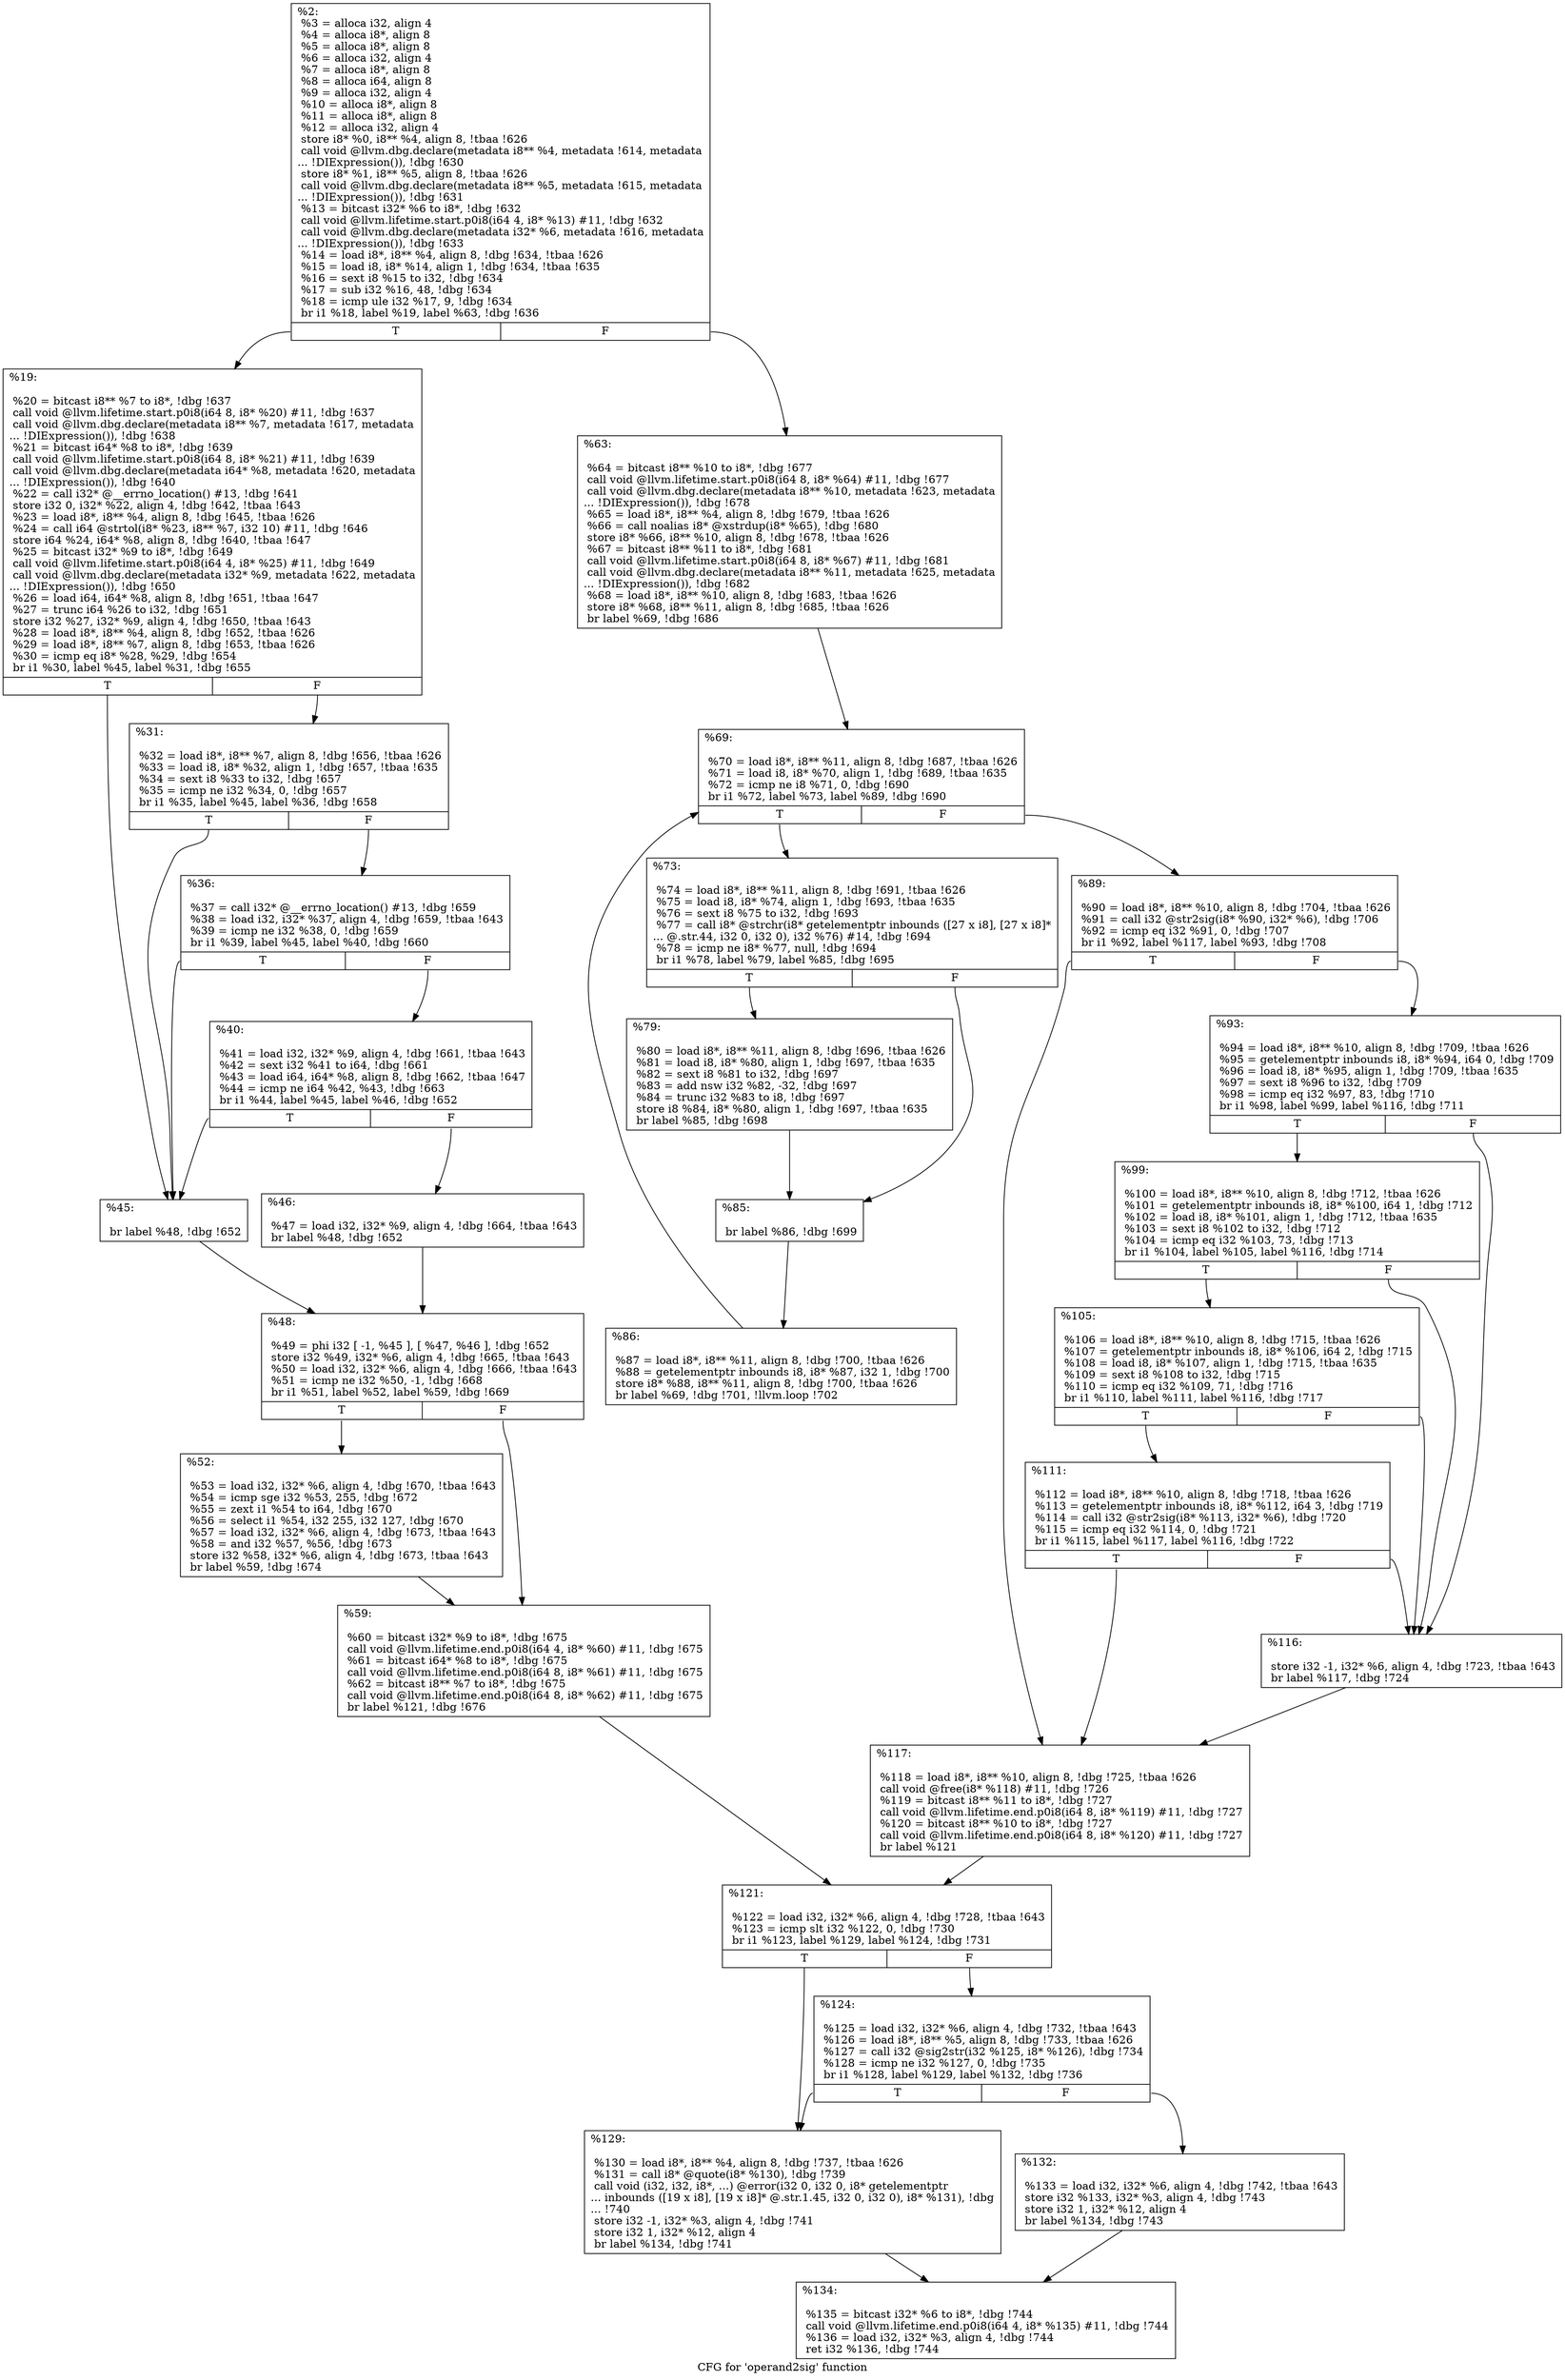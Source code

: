digraph "CFG for 'operand2sig' function" {
	label="CFG for 'operand2sig' function";

	Node0x1e4e400 [shape=record,label="{%2:\l  %3 = alloca i32, align 4\l  %4 = alloca i8*, align 8\l  %5 = alloca i8*, align 8\l  %6 = alloca i32, align 4\l  %7 = alloca i8*, align 8\l  %8 = alloca i64, align 8\l  %9 = alloca i32, align 4\l  %10 = alloca i8*, align 8\l  %11 = alloca i8*, align 8\l  %12 = alloca i32, align 4\l  store i8* %0, i8** %4, align 8, !tbaa !626\l  call void @llvm.dbg.declare(metadata i8** %4, metadata !614, metadata\l... !DIExpression()), !dbg !630\l  store i8* %1, i8** %5, align 8, !tbaa !626\l  call void @llvm.dbg.declare(metadata i8** %5, metadata !615, metadata\l... !DIExpression()), !dbg !631\l  %13 = bitcast i32* %6 to i8*, !dbg !632\l  call void @llvm.lifetime.start.p0i8(i64 4, i8* %13) #11, !dbg !632\l  call void @llvm.dbg.declare(metadata i32* %6, metadata !616, metadata\l... !DIExpression()), !dbg !633\l  %14 = load i8*, i8** %4, align 8, !dbg !634, !tbaa !626\l  %15 = load i8, i8* %14, align 1, !dbg !634, !tbaa !635\l  %16 = sext i8 %15 to i32, !dbg !634\l  %17 = sub i32 %16, 48, !dbg !634\l  %18 = icmp ule i32 %17, 9, !dbg !634\l  br i1 %18, label %19, label %63, !dbg !636\l|{<s0>T|<s1>F}}"];
	Node0x1e4e400:s0 -> Node0x1e4e4b0;
	Node0x1e4e400:s1 -> Node0x1e4e780;
	Node0x1e4e4b0 [shape=record,label="{%19:\l\l  %20 = bitcast i8** %7 to i8*, !dbg !637\l  call void @llvm.lifetime.start.p0i8(i64 8, i8* %20) #11, !dbg !637\l  call void @llvm.dbg.declare(metadata i8** %7, metadata !617, metadata\l... !DIExpression()), !dbg !638\l  %21 = bitcast i64* %8 to i8*, !dbg !639\l  call void @llvm.lifetime.start.p0i8(i64 8, i8* %21) #11, !dbg !639\l  call void @llvm.dbg.declare(metadata i64* %8, metadata !620, metadata\l... !DIExpression()), !dbg !640\l  %22 = call i32* @__errno_location() #13, !dbg !641\l  store i32 0, i32* %22, align 4, !dbg !642, !tbaa !643\l  %23 = load i8*, i8** %4, align 8, !dbg !645, !tbaa !626\l  %24 = call i64 @strtol(i8* %23, i8** %7, i32 10) #11, !dbg !646\l  store i64 %24, i64* %8, align 8, !dbg !640, !tbaa !647\l  %25 = bitcast i32* %9 to i8*, !dbg !649\l  call void @llvm.lifetime.start.p0i8(i64 4, i8* %25) #11, !dbg !649\l  call void @llvm.dbg.declare(metadata i32* %9, metadata !622, metadata\l... !DIExpression()), !dbg !650\l  %26 = load i64, i64* %8, align 8, !dbg !651, !tbaa !647\l  %27 = trunc i64 %26 to i32, !dbg !651\l  store i32 %27, i32* %9, align 4, !dbg !650, !tbaa !643\l  %28 = load i8*, i8** %4, align 8, !dbg !652, !tbaa !626\l  %29 = load i8*, i8** %7, align 8, !dbg !653, !tbaa !626\l  %30 = icmp eq i8* %28, %29, !dbg !654\l  br i1 %30, label %45, label %31, !dbg !655\l|{<s0>T|<s1>F}}"];
	Node0x1e4e4b0:s0 -> Node0x1e4e5f0;
	Node0x1e4e4b0:s1 -> Node0x1e4e500;
	Node0x1e4e500 [shape=record,label="{%31:\l\l  %32 = load i8*, i8** %7, align 8, !dbg !656, !tbaa !626\l  %33 = load i8, i8* %32, align 1, !dbg !657, !tbaa !635\l  %34 = sext i8 %33 to i32, !dbg !657\l  %35 = icmp ne i32 %34, 0, !dbg !657\l  br i1 %35, label %45, label %36, !dbg !658\l|{<s0>T|<s1>F}}"];
	Node0x1e4e500:s0 -> Node0x1e4e5f0;
	Node0x1e4e500:s1 -> Node0x1e4e550;
	Node0x1e4e550 [shape=record,label="{%36:\l\l  %37 = call i32* @__errno_location() #13, !dbg !659\l  %38 = load i32, i32* %37, align 4, !dbg !659, !tbaa !643\l  %39 = icmp ne i32 %38, 0, !dbg !659\l  br i1 %39, label %45, label %40, !dbg !660\l|{<s0>T|<s1>F}}"];
	Node0x1e4e550:s0 -> Node0x1e4e5f0;
	Node0x1e4e550:s1 -> Node0x1e4e5a0;
	Node0x1e4e5a0 [shape=record,label="{%40:\l\l  %41 = load i32, i32* %9, align 4, !dbg !661, !tbaa !643\l  %42 = sext i32 %41 to i64, !dbg !661\l  %43 = load i64, i64* %8, align 8, !dbg !662, !tbaa !647\l  %44 = icmp ne i64 %42, %43, !dbg !663\l  br i1 %44, label %45, label %46, !dbg !652\l|{<s0>T|<s1>F}}"];
	Node0x1e4e5a0:s0 -> Node0x1e4e5f0;
	Node0x1e4e5a0:s1 -> Node0x1e4e640;
	Node0x1e4e5f0 [shape=record,label="{%45:\l\l  br label %48, !dbg !652\l}"];
	Node0x1e4e5f0 -> Node0x1e4e690;
	Node0x1e4e640 [shape=record,label="{%46:\l\l  %47 = load i32, i32* %9, align 4, !dbg !664, !tbaa !643\l  br label %48, !dbg !652\l}"];
	Node0x1e4e640 -> Node0x1e4e690;
	Node0x1e4e690 [shape=record,label="{%48:\l\l  %49 = phi i32 [ -1, %45 ], [ %47, %46 ], !dbg !652\l  store i32 %49, i32* %6, align 4, !dbg !665, !tbaa !643\l  %50 = load i32, i32* %6, align 4, !dbg !666, !tbaa !643\l  %51 = icmp ne i32 %50, -1, !dbg !668\l  br i1 %51, label %52, label %59, !dbg !669\l|{<s0>T|<s1>F}}"];
	Node0x1e4e690:s0 -> Node0x1e4e6e0;
	Node0x1e4e690:s1 -> Node0x1e4e730;
	Node0x1e4e6e0 [shape=record,label="{%52:\l\l  %53 = load i32, i32* %6, align 4, !dbg !670, !tbaa !643\l  %54 = icmp sge i32 %53, 255, !dbg !672\l  %55 = zext i1 %54 to i64, !dbg !670\l  %56 = select i1 %54, i32 255, i32 127, !dbg !670\l  %57 = load i32, i32* %6, align 4, !dbg !673, !tbaa !643\l  %58 = and i32 %57, %56, !dbg !673\l  store i32 %58, i32* %6, align 4, !dbg !673, !tbaa !643\l  br label %59, !dbg !674\l}"];
	Node0x1e4e6e0 -> Node0x1e4e730;
	Node0x1e4e730 [shape=record,label="{%59:\l\l  %60 = bitcast i32* %9 to i8*, !dbg !675\l  call void @llvm.lifetime.end.p0i8(i64 4, i8* %60) #11, !dbg !675\l  %61 = bitcast i64* %8 to i8*, !dbg !675\l  call void @llvm.lifetime.end.p0i8(i64 8, i8* %61) #11, !dbg !675\l  %62 = bitcast i8** %7 to i8*, !dbg !675\l  call void @llvm.lifetime.end.p0i8(i64 8, i8* %62) #11, !dbg !675\l  br label %121, !dbg !676\l}"];
	Node0x1e4e730 -> Node0x1e4eb90;
	Node0x1e4e780 [shape=record,label="{%63:\l\l  %64 = bitcast i8** %10 to i8*, !dbg !677\l  call void @llvm.lifetime.start.p0i8(i64 8, i8* %64) #11, !dbg !677\l  call void @llvm.dbg.declare(metadata i8** %10, metadata !623, metadata\l... !DIExpression()), !dbg !678\l  %65 = load i8*, i8** %4, align 8, !dbg !679, !tbaa !626\l  %66 = call noalias i8* @xstrdup(i8* %65), !dbg !680\l  store i8* %66, i8** %10, align 8, !dbg !678, !tbaa !626\l  %67 = bitcast i8** %11 to i8*, !dbg !681\l  call void @llvm.lifetime.start.p0i8(i64 8, i8* %67) #11, !dbg !681\l  call void @llvm.dbg.declare(metadata i8** %11, metadata !625, metadata\l... !DIExpression()), !dbg !682\l  %68 = load i8*, i8** %10, align 8, !dbg !683, !tbaa !626\l  store i8* %68, i8** %11, align 8, !dbg !685, !tbaa !626\l  br label %69, !dbg !686\l}"];
	Node0x1e4e780 -> Node0x1e4e7d0;
	Node0x1e4e7d0 [shape=record,label="{%69:\l\l  %70 = load i8*, i8** %11, align 8, !dbg !687, !tbaa !626\l  %71 = load i8, i8* %70, align 1, !dbg !689, !tbaa !635\l  %72 = icmp ne i8 %71, 0, !dbg !690\l  br i1 %72, label %73, label %89, !dbg !690\l|{<s0>T|<s1>F}}"];
	Node0x1e4e7d0:s0 -> Node0x1e4e820;
	Node0x1e4e7d0:s1 -> Node0x1e4e960;
	Node0x1e4e820 [shape=record,label="{%73:\l\l  %74 = load i8*, i8** %11, align 8, !dbg !691, !tbaa !626\l  %75 = load i8, i8* %74, align 1, !dbg !693, !tbaa !635\l  %76 = sext i8 %75 to i32, !dbg !693\l  %77 = call i8* @strchr(i8* getelementptr inbounds ([27 x i8], [27 x i8]*\l... @.str.44, i32 0, i32 0), i32 %76) #14, !dbg !694\l  %78 = icmp ne i8* %77, null, !dbg !694\l  br i1 %78, label %79, label %85, !dbg !695\l|{<s0>T|<s1>F}}"];
	Node0x1e4e820:s0 -> Node0x1e4e870;
	Node0x1e4e820:s1 -> Node0x1e4e8c0;
	Node0x1e4e870 [shape=record,label="{%79:\l\l  %80 = load i8*, i8** %11, align 8, !dbg !696, !tbaa !626\l  %81 = load i8, i8* %80, align 1, !dbg !697, !tbaa !635\l  %82 = sext i8 %81 to i32, !dbg !697\l  %83 = add nsw i32 %82, -32, !dbg !697\l  %84 = trunc i32 %83 to i8, !dbg !697\l  store i8 %84, i8* %80, align 1, !dbg !697, !tbaa !635\l  br label %85, !dbg !698\l}"];
	Node0x1e4e870 -> Node0x1e4e8c0;
	Node0x1e4e8c0 [shape=record,label="{%85:\l\l  br label %86, !dbg !699\l}"];
	Node0x1e4e8c0 -> Node0x1e4e910;
	Node0x1e4e910 [shape=record,label="{%86:\l\l  %87 = load i8*, i8** %11, align 8, !dbg !700, !tbaa !626\l  %88 = getelementptr inbounds i8, i8* %87, i32 1, !dbg !700\l  store i8* %88, i8** %11, align 8, !dbg !700, !tbaa !626\l  br label %69, !dbg !701, !llvm.loop !702\l}"];
	Node0x1e4e910 -> Node0x1e4e7d0;
	Node0x1e4e960 [shape=record,label="{%89:\l\l  %90 = load i8*, i8** %10, align 8, !dbg !704, !tbaa !626\l  %91 = call i32 @str2sig(i8* %90, i32* %6), !dbg !706\l  %92 = icmp eq i32 %91, 0, !dbg !707\l  br i1 %92, label %117, label %93, !dbg !708\l|{<s0>T|<s1>F}}"];
	Node0x1e4e960:s0 -> Node0x1e4eb40;
	Node0x1e4e960:s1 -> Node0x1e4e9b0;
	Node0x1e4e9b0 [shape=record,label="{%93:\l\l  %94 = load i8*, i8** %10, align 8, !dbg !709, !tbaa !626\l  %95 = getelementptr inbounds i8, i8* %94, i64 0, !dbg !709\l  %96 = load i8, i8* %95, align 1, !dbg !709, !tbaa !635\l  %97 = sext i8 %96 to i32, !dbg !709\l  %98 = icmp eq i32 %97, 83, !dbg !710\l  br i1 %98, label %99, label %116, !dbg !711\l|{<s0>T|<s1>F}}"];
	Node0x1e4e9b0:s0 -> Node0x1e4ea00;
	Node0x1e4e9b0:s1 -> Node0x1e4eaf0;
	Node0x1e4ea00 [shape=record,label="{%99:\l\l  %100 = load i8*, i8** %10, align 8, !dbg !712, !tbaa !626\l  %101 = getelementptr inbounds i8, i8* %100, i64 1, !dbg !712\l  %102 = load i8, i8* %101, align 1, !dbg !712, !tbaa !635\l  %103 = sext i8 %102 to i32, !dbg !712\l  %104 = icmp eq i32 %103, 73, !dbg !713\l  br i1 %104, label %105, label %116, !dbg !714\l|{<s0>T|<s1>F}}"];
	Node0x1e4ea00:s0 -> Node0x1e4ea50;
	Node0x1e4ea00:s1 -> Node0x1e4eaf0;
	Node0x1e4ea50 [shape=record,label="{%105:\l\l  %106 = load i8*, i8** %10, align 8, !dbg !715, !tbaa !626\l  %107 = getelementptr inbounds i8, i8* %106, i64 2, !dbg !715\l  %108 = load i8, i8* %107, align 1, !dbg !715, !tbaa !635\l  %109 = sext i8 %108 to i32, !dbg !715\l  %110 = icmp eq i32 %109, 71, !dbg !716\l  br i1 %110, label %111, label %116, !dbg !717\l|{<s0>T|<s1>F}}"];
	Node0x1e4ea50:s0 -> Node0x1e4eaa0;
	Node0x1e4ea50:s1 -> Node0x1e4eaf0;
	Node0x1e4eaa0 [shape=record,label="{%111:\l\l  %112 = load i8*, i8** %10, align 8, !dbg !718, !tbaa !626\l  %113 = getelementptr inbounds i8, i8* %112, i64 3, !dbg !719\l  %114 = call i32 @str2sig(i8* %113, i32* %6), !dbg !720\l  %115 = icmp eq i32 %114, 0, !dbg !721\l  br i1 %115, label %117, label %116, !dbg !722\l|{<s0>T|<s1>F}}"];
	Node0x1e4eaa0:s0 -> Node0x1e4eb40;
	Node0x1e4eaa0:s1 -> Node0x1e4eaf0;
	Node0x1e4eaf0 [shape=record,label="{%116:\l\l  store i32 -1, i32* %6, align 4, !dbg !723, !tbaa !643\l  br label %117, !dbg !724\l}"];
	Node0x1e4eaf0 -> Node0x1e4eb40;
	Node0x1e4eb40 [shape=record,label="{%117:\l\l  %118 = load i8*, i8** %10, align 8, !dbg !725, !tbaa !626\l  call void @free(i8* %118) #11, !dbg !726\l  %119 = bitcast i8** %11 to i8*, !dbg !727\l  call void @llvm.lifetime.end.p0i8(i64 8, i8* %119) #11, !dbg !727\l  %120 = bitcast i8** %10 to i8*, !dbg !727\l  call void @llvm.lifetime.end.p0i8(i64 8, i8* %120) #11, !dbg !727\l  br label %121\l}"];
	Node0x1e4eb40 -> Node0x1e4eb90;
	Node0x1e4eb90 [shape=record,label="{%121:\l\l  %122 = load i32, i32* %6, align 4, !dbg !728, !tbaa !643\l  %123 = icmp slt i32 %122, 0, !dbg !730\l  br i1 %123, label %129, label %124, !dbg !731\l|{<s0>T|<s1>F}}"];
	Node0x1e4eb90:s0 -> Node0x1e4ec30;
	Node0x1e4eb90:s1 -> Node0x1e4ebe0;
	Node0x1e4ebe0 [shape=record,label="{%124:\l\l  %125 = load i32, i32* %6, align 4, !dbg !732, !tbaa !643\l  %126 = load i8*, i8** %5, align 8, !dbg !733, !tbaa !626\l  %127 = call i32 @sig2str(i32 %125, i8* %126), !dbg !734\l  %128 = icmp ne i32 %127, 0, !dbg !735\l  br i1 %128, label %129, label %132, !dbg !736\l|{<s0>T|<s1>F}}"];
	Node0x1e4ebe0:s0 -> Node0x1e4ec30;
	Node0x1e4ebe0:s1 -> Node0x1e4ec80;
	Node0x1e4ec30 [shape=record,label="{%129:\l\l  %130 = load i8*, i8** %4, align 8, !dbg !737, !tbaa !626\l  %131 = call i8* @quote(i8* %130), !dbg !739\l  call void (i32, i32, i8*, ...) @error(i32 0, i32 0, i8* getelementptr\l... inbounds ([19 x i8], [19 x i8]* @.str.1.45, i32 0, i32 0), i8* %131), !dbg\l... !740\l  store i32 -1, i32* %3, align 4, !dbg !741\l  store i32 1, i32* %12, align 4\l  br label %134, !dbg !741\l}"];
	Node0x1e4ec30 -> Node0x1e4ecd0;
	Node0x1e4ec80 [shape=record,label="{%132:\l\l  %133 = load i32, i32* %6, align 4, !dbg !742, !tbaa !643\l  store i32 %133, i32* %3, align 4, !dbg !743\l  store i32 1, i32* %12, align 4\l  br label %134, !dbg !743\l}"];
	Node0x1e4ec80 -> Node0x1e4ecd0;
	Node0x1e4ecd0 [shape=record,label="{%134:\l\l  %135 = bitcast i32* %6 to i8*, !dbg !744\l  call void @llvm.lifetime.end.p0i8(i64 4, i8* %135) #11, !dbg !744\l  %136 = load i32, i32* %3, align 4, !dbg !744\l  ret i32 %136, !dbg !744\l}"];
}
